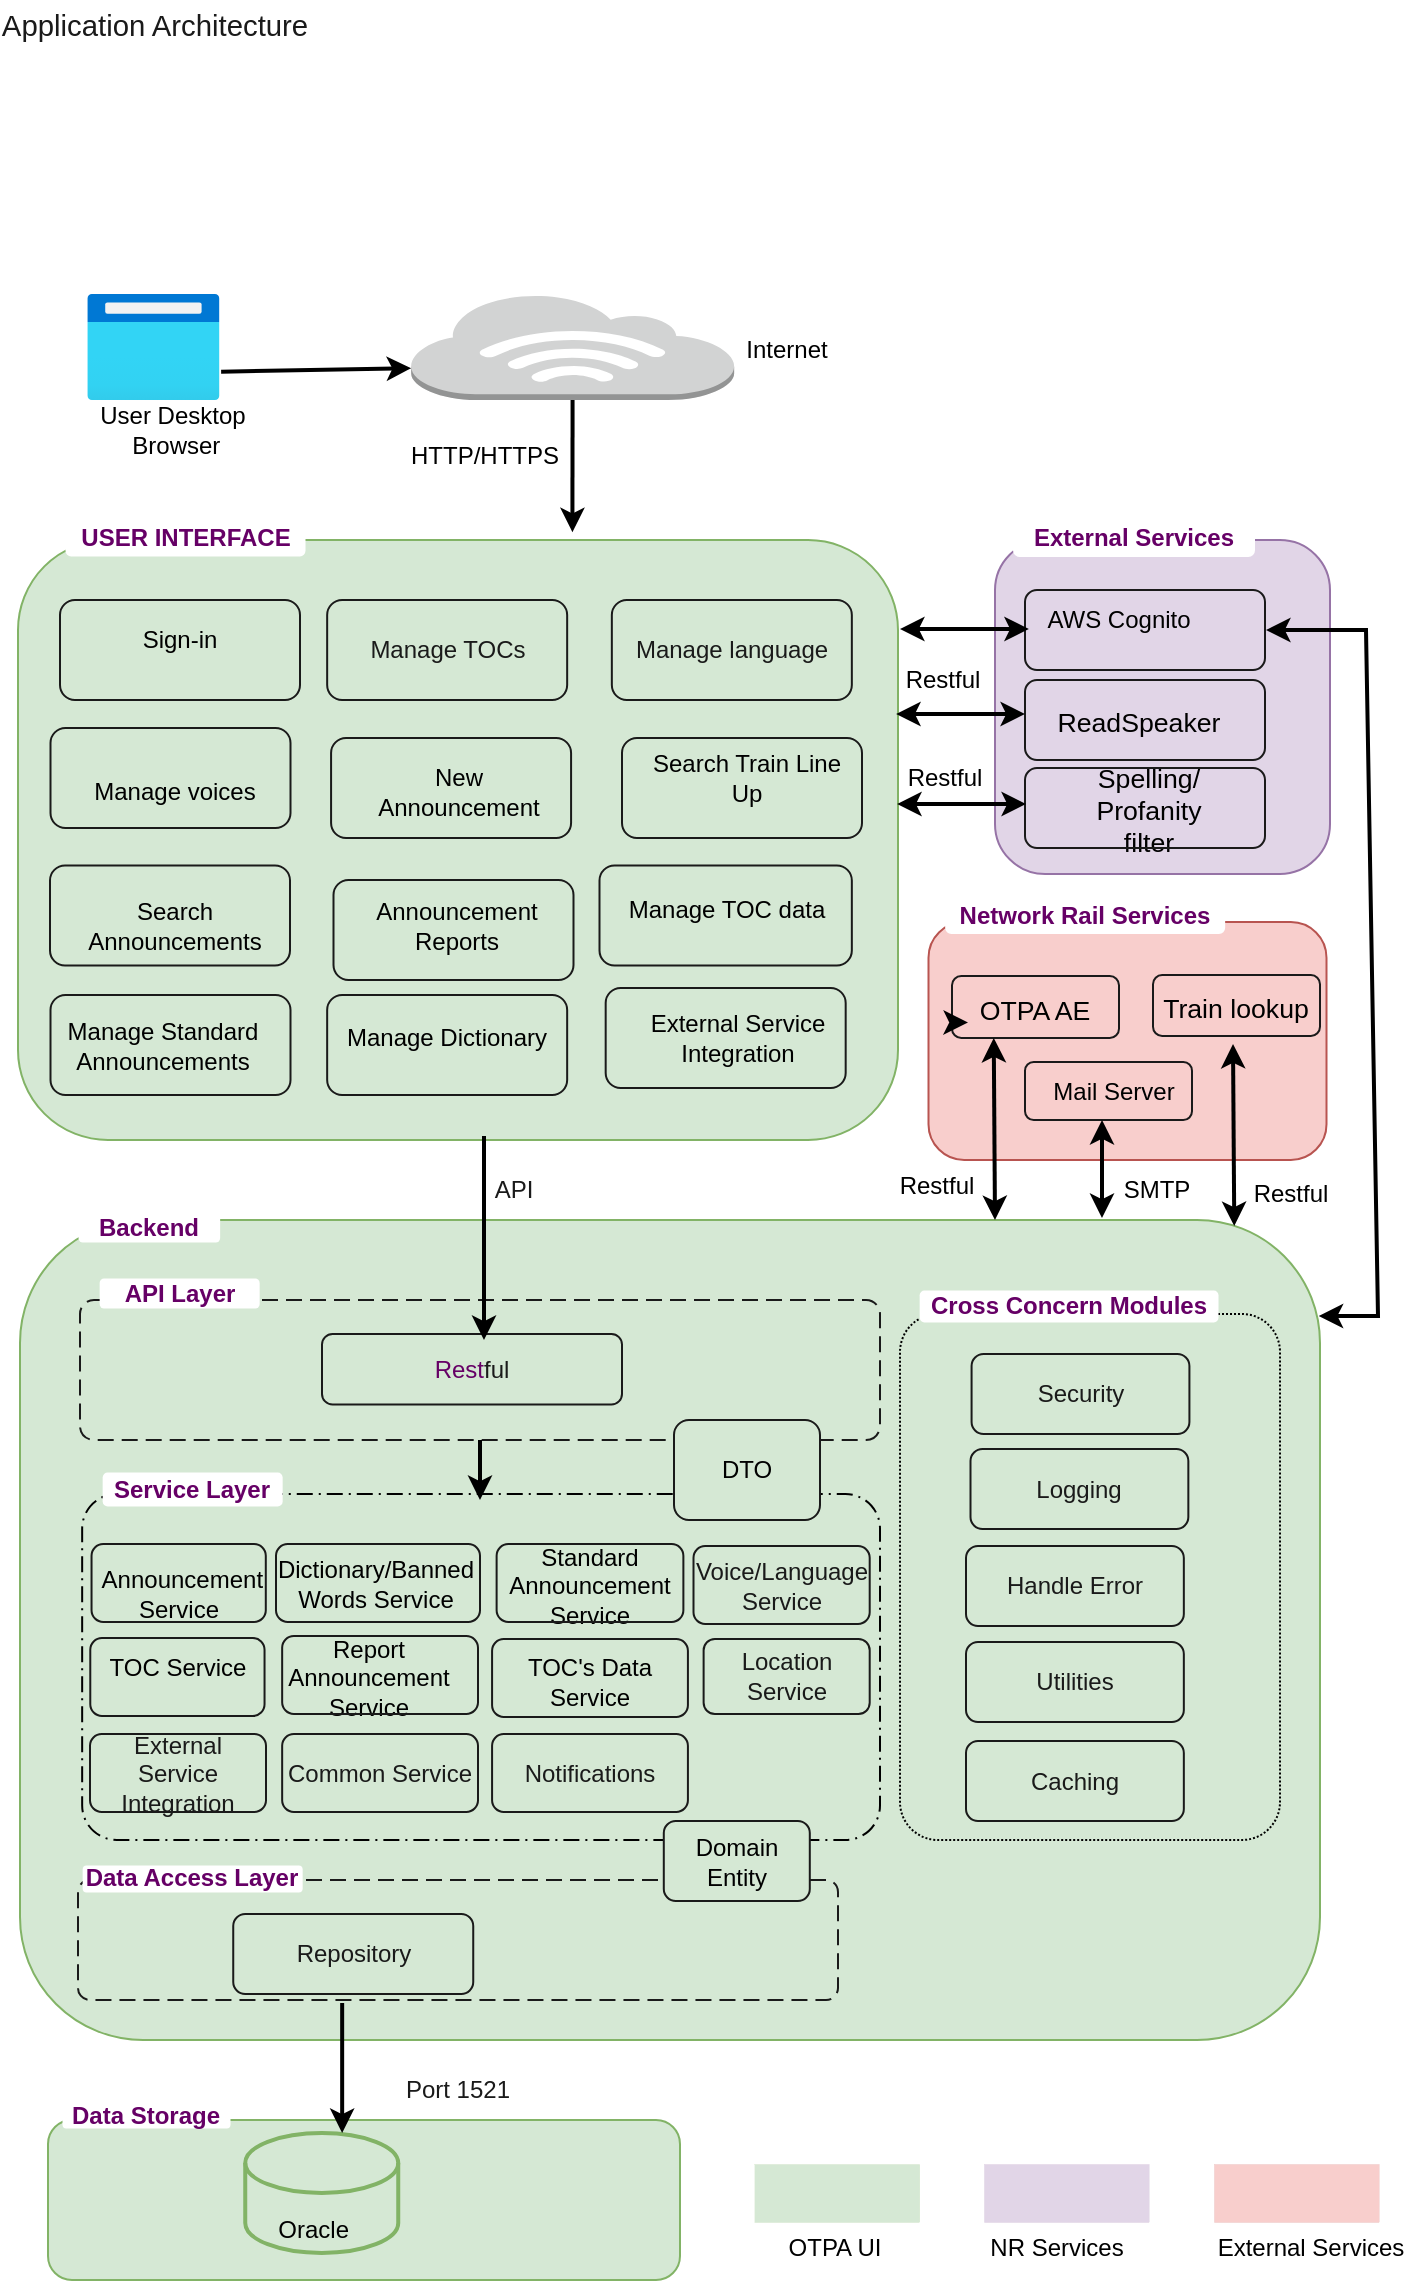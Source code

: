 <mxfile version="20.5.1" type="github">
  <diagram id="R64Xe-4D89ugxDravUpu" name="Page-1">
    <mxGraphModel dx="1564" dy="936" grid="0" gridSize="10" guides="1" tooltips="1" connect="1" arrows="1" fold="1" page="1" pageScale="1" pageWidth="850" pageHeight="1100" math="0" shadow="0">
      <root>
        <mxCell id="0" />
        <mxCell id="1" parent="0" />
        <mxCell id="blcPtwq0HRkPqj8c_XCj-43" value="" style="rounded=1;whiteSpace=wrap;html=1;strokeColor=#9673a6;fillColor=#e1d5e7;" parent="1" vertex="1">
          <mxGeometry x="517.5" y="280" width="167.5" height="167" as="geometry" />
        </mxCell>
        <mxCell id="T0MDe37_gaRGIy5fR7pK-4" value="" style="rounded=1;whiteSpace=wrap;html=1;strokeColor=#b85450;fillColor=#f8cecc;" parent="1" vertex="1">
          <mxGeometry x="484.25" y="471" width="199" height="119" as="geometry" />
        </mxCell>
        <mxCell id="blcPtwq0HRkPqj8c_XCj-63" value="" style="rounded=1;whiteSpace=wrap;html=1;strokeColor=#82b366;strokeWidth=1;fillColor=#d5e8d4;" parent="1" vertex="1">
          <mxGeometry x="44" y="1070" width="316" height="80" as="geometry" />
        </mxCell>
        <mxCell id="blcPtwq0HRkPqj8c_XCj-61" value="" style="rounded=1;whiteSpace=wrap;html=1;strokeColor=#82b366;strokeWidth=1;fillColor=#d5e8d4;" parent="1" vertex="1">
          <mxGeometry x="30" y="620" width="650" height="410" as="geometry" />
        </mxCell>
        <mxCell id="blcPtwq0HRkPqj8c_XCj-36" value="" style="rounded=1;whiteSpace=wrap;html=1;fontColor=#1A1A1A;strokeColor=#1A1A1A;fillColor=none;" parent="1" vertex="1">
          <mxGeometry x="246.75" y="414" width="166.5" height="50" as="geometry" />
        </mxCell>
        <mxCell id="blcPtwq0HRkPqj8c_XCj-17" value="" style="rounded=1;arcSize=10;dashed=1;fillColor=none;gradientColor=none;dashPattern=8 3 1 3;strokeWidth=1;fontColor=#660066;" parent="1" vertex="1">
          <mxGeometry x="61.08" y="757" width="398.92" height="173" as="geometry" />
        </mxCell>
        <mxCell id="blcPtwq0HRkPqj8c_XCj-3" value="" style="rounded=1;whiteSpace=wrap;html=1;fillColor=#d5e8d4;strokeColor=#82b366;" parent="1" vertex="1">
          <mxGeometry x="29" y="280" width="440" height="300" as="geometry" />
        </mxCell>
        <mxCell id="9JFHtYomGAW6HpaSPqKZ-14" value="&lt;span lang=&quot;EN-GB&quot;&gt;TOC&#39;s Data Service&lt;/span&gt;" style="text;html=1;strokeColor=none;fillColor=none;align=center;verticalAlign=middle;whiteSpace=wrap;rounded=0;" parent="1" vertex="1">
          <mxGeometry x="273.79" y="825" width="82.42" height="52" as="geometry" />
        </mxCell>
        <mxCell id="Upe7RPbjq_lGZQcst3nU-63" value="&lt;span style=&quot;font-size:10.0pt;font-family:&lt;br/&gt;&amp;quot;Arial&amp;quot;,sans-serif;mso-fareast-font-family:&amp;quot;Times New Roman&amp;quot;;mso-ansi-language:&lt;br/&gt;EN-GB;mso-fareast-language:EN-US;mso-bidi-language:AR-SA&quot; lang=&quot;EN-GB&quot;&gt;ReadSpeaker&lt;/span&gt;" style="text;html=1;strokeColor=none;fillColor=none;align=center;verticalAlign=middle;whiteSpace=wrap;rounded=0;" parent="1" vertex="1">
          <mxGeometry x="537" y="348" width="105" height="46" as="geometry" />
        </mxCell>
        <mxCell id="9JFHtYomGAW6HpaSPqKZ-19" value="&lt;span lang=&quot;EN-GB&quot;&gt;Standard Announcement Service&lt;/span&gt;" style="text;html=1;strokeColor=none;fillColor=none;align=center;verticalAlign=middle;whiteSpace=wrap;rounded=0;" parent="1" vertex="1">
          <mxGeometry x="270" y="783" width="90" height="40" as="geometry" />
        </mxCell>
        <mxCell id="Upe7RPbjq_lGZQcst3nU-17" value="User Desktop&lt;br&gt;&amp;nbsp;Browser" style="text;html=1;strokeColor=none;fillColor=none;align=center;verticalAlign=middle;whiteSpace=wrap;rounded=0;" parent="1" vertex="1">
          <mxGeometry x="40" y="200" width="132.5" height="50" as="geometry" />
        </mxCell>
        <mxCell id="Upe7RPbjq_lGZQcst3nU-23" value="&lt;span lang=&quot;EN-GB&quot;&gt;Manage voices&lt;/span&gt;" style="text;html=1;strokeColor=none;fillColor=none;align=center;verticalAlign=middle;whiteSpace=wrap;rounded=0;" parent="1" vertex="1">
          <mxGeometry x="45.25" y="381" width="124.5" height="50" as="geometry" />
        </mxCell>
        <mxCell id="Upe7RPbjq_lGZQcst3nU-29" value="&lt;span lang=&quot;EN-GB&quot;&gt;Search Train Line Up&lt;/span&gt;" style="text;html=1;strokeColor=none;fillColor=none;align=center;verticalAlign=middle;whiteSpace=wrap;rounded=0;" parent="1" vertex="1">
          <mxGeometry x="340.92" y="374" width="105" height="50" as="geometry" />
        </mxCell>
        <mxCell id="Upe7RPbjq_lGZQcst3nU-31" value="&lt;span lang=&quot;EN-GB&quot;&gt;Search Announcements&lt;/span&gt;" style="text;html=1;strokeColor=none;fillColor=none;align=center;verticalAlign=middle;whiteSpace=wrap;rounded=0;" parent="1" vertex="1">
          <mxGeometry x="55.0" y="448" width="105" height="50" as="geometry" />
        </mxCell>
        <mxCell id="Upe7RPbjq_lGZQcst3nU-33" value="&lt;span lang=&quot;EN-GB&quot;&gt;Announcement Reports&lt;/span&gt;" style="text;html=1;strokeColor=none;fillColor=none;align=center;verticalAlign=middle;whiteSpace=wrap;rounded=0;" parent="1" vertex="1">
          <mxGeometry x="196.0" y="448" width="105" height="50" as="geometry" />
        </mxCell>
        <mxCell id="Upe7RPbjq_lGZQcst3nU-42" value="&lt;span lang=&quot;EN-GB&quot;&gt;Manage TOC data&lt;/span&gt;" style="text;html=1;strokeColor=none;fillColor=none;align=center;verticalAlign=middle;whiteSpace=wrap;rounded=0;" parent="1" vertex="1">
          <mxGeometry x="331.0" y="439.5" width="105" height="50" as="geometry" />
        </mxCell>
        <mxCell id="Upe7RPbjq_lGZQcst3nU-44" value="Manage Standard Announcements" style="text;html=1;strokeColor=none;fillColor=none;align=center;verticalAlign=middle;whiteSpace=wrap;rounded=0;" parent="1" vertex="1">
          <mxGeometry x="48.5" y="504" width="105" height="57" as="geometry" />
        </mxCell>
        <mxCell id="Upe7RPbjq_lGZQcst3nU-46" value="&lt;span lang=&quot;EN-GB&quot;&gt;Manage Dictionary&lt;/span&gt;" style="text;html=1;strokeColor=none;fillColor=none;align=center;verticalAlign=middle;whiteSpace=wrap;rounded=0;" parent="1" vertex="1">
          <mxGeometry x="191.08" y="504" width="105" height="50" as="geometry" />
        </mxCell>
        <mxCell id="Upe7RPbjq_lGZQcst3nU-65" value="&lt;span style=&quot;font-size:10.0pt;font-family:&lt;br/&gt;&amp;quot;Arial&amp;quot;,sans-serif;mso-fareast-font-family:&amp;quot;Times New Roman&amp;quot;;mso-ansi-language:&lt;br/&gt;EN-GB;mso-fareast-language:EN-US;mso-bidi-language:AR-SA&quot; lang=&quot;EN-GB&quot;&gt;Spelling/ Profanity&lt;br/&gt;filter&lt;/span&gt;" style="text;html=1;strokeColor=none;fillColor=none;align=center;verticalAlign=middle;whiteSpace=wrap;rounded=0;" parent="1" vertex="1">
          <mxGeometry x="542" y="390" width="105" height="50" as="geometry" />
        </mxCell>
        <mxCell id="Upe7RPbjq_lGZQcst3nU-72" value="&lt;span style=&quot;font-size:10.0pt;font-family:&lt;br/&gt;&amp;quot;Arial&amp;quot;,sans-serif;mso-fareast-font-family:&amp;quot;Times New Roman&amp;quot;;mso-ansi-language:&lt;br/&gt;EN-GB;mso-fareast-language:EN-US;mso-bidi-language:AR-SA&quot; lang=&quot;EN-GB&quot;&gt;OTPA AE&lt;/span&gt;" style="text;html=1;strokeColor=none;fillColor=none;align=center;verticalAlign=middle;whiteSpace=wrap;rounded=0;" parent="1" vertex="1">
          <mxGeometry x="485.25" y="500" width="105" height="29" as="geometry" />
        </mxCell>
        <mxCell id="Upe7RPbjq_lGZQcst3nU-74" value="&lt;span style=&quot;font-size:10.0pt;font-family:&lt;br/&gt;&amp;quot;Arial&amp;quot;,sans-serif;mso-fareast-font-family:&amp;quot;Times New Roman&amp;quot;;mso-ansi-language:&lt;br/&gt;EN-GB;mso-fareast-language:EN-US;mso-bidi-language:AR-SA&quot; lang=&quot;EN-GB&quot;&gt;Train lookup&lt;/span&gt;" style="text;html=1;strokeColor=none;fillColor=none;align=center;verticalAlign=middle;whiteSpace=wrap;rounded=0;" parent="1" vertex="1">
          <mxGeometry x="583" y="489.25" width="110" height="48.5" as="geometry" />
        </mxCell>
        <mxCell id="Upe7RPbjq_lGZQcst3nU-77" value="AWS Cognito" style="text;html=1;strokeColor=none;fillColor=none;align=center;verticalAlign=middle;whiteSpace=wrap;rounded=0;" parent="1" vertex="1">
          <mxGeometry x="527.08" y="295" width="105" height="50" as="geometry" />
        </mxCell>
        <mxCell id="Upe7RPbjq_lGZQcst3nU-79" value="" style="shape=cylinder3;whiteSpace=wrap;html=1;boundedLbl=1;backgroundOutline=1;size=15;strokeWidth=2;fillColor=#d5e8d4;strokeColor=#82b366;" parent="1" vertex="1">
          <mxGeometry x="142.62" y="1076.5" width="76.5" height="60" as="geometry" />
        </mxCell>
        <mxCell id="Upe7RPbjq_lGZQcst3nU-80" value="&lt;br&gt;Oracle&amp;nbsp;" style="text;html=1;strokeColor=none;fillColor=none;align=center;verticalAlign=middle;whiteSpace=wrap;rounded=0;" parent="1" vertex="1">
          <mxGeometry x="126.0" y="1102" width="105" height="30" as="geometry" />
        </mxCell>
        <mxCell id="Upe7RPbjq_lGZQcst3nU-88" value="&lt;span lang=&quot;EN-GB&quot;&gt;New Announcement&lt;/span&gt;" style="text;html=1;strokeColor=none;fillColor=none;align=center;verticalAlign=middle;whiteSpace=wrap;rounded=0;" parent="1" vertex="1">
          <mxGeometry x="196.62" y="381" width="105" height="50" as="geometry" />
        </mxCell>
        <mxCell id="Upe7RPbjq_lGZQcst3nU-91" style="edgeStyle=orthogonalEdgeStyle;rounded=0;orthogonalLoop=1;jettySize=auto;html=1;exitX=0.5;exitY=1;exitDx=0;exitDy=0;fontSize=13;" parent="1" source="Upe7RPbjq_lGZQcst3nU-74" target="Upe7RPbjq_lGZQcst3nU-74" edge="1">
          <mxGeometry relative="1" as="geometry" />
        </mxCell>
        <mxCell id="9JFHtYomGAW6HpaSPqKZ-11" value="&lt;span lang=&quot;EN-GB&quot;&gt;External Service Integration&lt;br&gt;&lt;/span&gt;" style="text;html=1;strokeColor=none;fillColor=none;align=center;verticalAlign=middle;whiteSpace=wrap;rounded=0;" parent="1" vertex="1">
          <mxGeometry x="329" y="504" width="120" height="50" as="geometry" />
        </mxCell>
        <mxCell id="9JFHtYomGAW6HpaSPqKZ-15" value="&lt;span lang=&quot;EN-GB&quot;&gt;Dictionary/Banned Words Service&lt;/span&gt;" style="text;html=1;strokeColor=none;fillColor=none;align=center;verticalAlign=middle;whiteSpace=wrap;rounded=0;" parent="1" vertex="1">
          <mxGeometry x="161.08" y="777" width="93.5" height="50" as="geometry" />
        </mxCell>
        <mxCell id="9JFHtYomGAW6HpaSPqKZ-16" value="TOC Service" style="text;html=1;strokeColor=none;fillColor=none;align=center;verticalAlign=middle;whiteSpace=wrap;rounded=0;" parent="1" vertex="1">
          <mxGeometry x="67.7" y="829" width="82" height="29" as="geometry" />
        </mxCell>
        <mxCell id="9JFHtYomGAW6HpaSPqKZ-126" value="" style="aspect=fixed;html=1;points=[];align=center;image;fontSize=12;image=img/lib/azure2/general/Browser.svg;fillColor=none;" parent="1" vertex="1">
          <mxGeometry x="63.58" y="157" width="66.25" height="53" as="geometry" />
        </mxCell>
        <mxCell id="9JFHtYomGAW6HpaSPqKZ-128" value="" style="outlineConnect=0;dashed=0;verticalLabelPosition=bottom;verticalAlign=top;align=center;html=1;shape=mxgraph.aws3.internet_3;fillColor=#D2D3D3;gradientColor=none;fontSize=13;" parent="1" vertex="1">
          <mxGeometry x="225.58" y="157" width="161.5" height="53" as="geometry" />
        </mxCell>
        <mxCell id="9JFHtYomGAW6HpaSPqKZ-129" value="Internet" style="text;html=1;strokeColor=none;fillColor=none;align=center;verticalAlign=middle;whiteSpace=wrap;rounded=0;" parent="1" vertex="1">
          <mxGeometry x="347.08" y="160" width="132.5" height="50" as="geometry" />
        </mxCell>
        <mxCell id="9JFHtYomGAW6HpaSPqKZ-131" value="&lt;span lang=&quot;EN-GB&quot;&gt;&amp;nbsp;Announcement Service&lt;/span&gt;" style="text;html=1;strokeColor=none;fillColor=none;align=center;verticalAlign=middle;whiteSpace=wrap;rounded=0;" parent="1" vertex="1">
          <mxGeometry x="62.83" y="786" width="93" height="42" as="geometry" />
        </mxCell>
        <mxCell id="9JFHtYomGAW6HpaSPqKZ-134" value="HTTP/HTTPS" style="text;html=1;strokeColor=none;fillColor=none;align=center;verticalAlign=middle;whiteSpace=wrap;rounded=0;" parent="1" vertex="1">
          <mxGeometry x="196.0" y="213" width="132.5" height="50" as="geometry" />
        </mxCell>
        <mxCell id="9JFHtYomGAW6HpaSPqKZ-140" value="&lt;span lang=&quot;EN-GB&quot;&gt;Report Announcement Service&lt;/span&gt;" style="text;html=1;strokeColor=none;fillColor=none;align=center;verticalAlign=middle;whiteSpace=wrap;rounded=0;" parent="1" vertex="1">
          <mxGeometry x="153.73" y="828.5" width="100.85" height="40" as="geometry" />
        </mxCell>
        <mxCell id="9JFHtYomGAW6HpaSPqKZ-147" value="Sign-in" style="text;html=1;strokeColor=none;fillColor=none;align=center;verticalAlign=middle;whiteSpace=wrap;rounded=0;" parent="1" vertex="1">
          <mxGeometry x="44.58" y="310" width="130" height="40" as="geometry" />
        </mxCell>
        <mxCell id="blcPtwq0HRkPqj8c_XCj-7" value="" style="rounded=1;arcSize=10;dashed=1;strokeColor=#1A1A1A;fillColor=none;gradientColor=none;dashPattern=8 4;strokeWidth=1;fontColor=#660066;" parent="1" vertex="1">
          <mxGeometry x="60" y="660" width="400" height="70" as="geometry" />
        </mxCell>
        <mxCell id="blcPtwq0HRkPqj8c_XCj-9" value="Rest&lt;font color=&quot;#1a1a1a&quot;&gt;ful&lt;br&gt;&lt;/font&gt;" style="rounded=1;whiteSpace=wrap;html=1;fontColor=#660066;strokeColor=#1A1A1A;fillColor=none;" parent="1" vertex="1">
          <mxGeometry x="181" y="677" width="150" height="35.25" as="geometry" />
        </mxCell>
        <mxCell id="blcPtwq0HRkPqj8c_XCj-14" value="&lt;font color=&quot;#660066&quot;&gt;&lt;b&gt;USER INTERFACE&lt;/b&gt;&lt;/font&gt;" style="rounded=1;whiteSpace=wrap;html=1;strokeWidth=0;strokeColor=none;" parent="1" vertex="1">
          <mxGeometry x="52.5" y="269" width="120" height="19" as="geometry" />
        </mxCell>
        <mxCell id="blcPtwq0HRkPqj8c_XCj-16" value="&lt;font color=&quot;#660066&quot;&gt;&lt;b&gt;API Layer&lt;/b&gt;&lt;/font&gt;" style="rounded=1;whiteSpace=wrap;html=1;strokeWidth=0;strokeColor=none;" parent="1" vertex="1">
          <mxGeometry x="69.58" y="649" width="80" height="15" as="geometry" />
        </mxCell>
        <mxCell id="blcPtwq0HRkPqj8c_XCj-18" value="&lt;font color=&quot;#660066&quot;&gt;&lt;b&gt;Service Layer&lt;/b&gt;&lt;/font&gt;" style="rounded=1;whiteSpace=wrap;html=1;strokeWidth=0;strokeColor=none;" parent="1" vertex="1">
          <mxGeometry x="71.08" y="746" width="90" height="17" as="geometry" />
        </mxCell>
        <mxCell id="blcPtwq0HRkPqj8c_XCj-19" value="DTO" style="rounded=1;whiteSpace=wrap;html=1;strokeColor=#1A1A1A;fillColor=#d5e8d4;strokeWidth=1;" parent="1" vertex="1">
          <mxGeometry x="357" y="720" width="73" height="50" as="geometry" />
        </mxCell>
        <mxCell id="blcPtwq0HRkPqj8c_XCj-20" value="" style="rounded=1;arcSize=10;dashed=1;strokeColor=#1A1A1A;fillColor=none;gradientColor=none;dashPattern=8 4;strokeWidth=1;fontColor=#660066;" parent="1" vertex="1">
          <mxGeometry x="59" y="950" width="380" height="60" as="geometry" />
        </mxCell>
        <mxCell id="blcPtwq0HRkPqj8c_XCj-21" value="&lt;font color=&quot;#660066&quot;&gt;&lt;b&gt;Data Access Layer&lt;/b&gt;&lt;/font&gt;" style="rounded=1;whiteSpace=wrap;html=1;strokeWidth=0;strokeColor=none;" parent="1" vertex="1">
          <mxGeometry x="61.08" y="942.5" width="110" height="13.5" as="geometry" />
        </mxCell>
        <mxCell id="blcPtwq0HRkPqj8c_XCj-22" value="Domain Entity" style="rounded=1;whiteSpace=wrap;html=1;strokeColor=#1A1A1A;fillColor=#d5e8d4;strokeWidth=1;" parent="1" vertex="1">
          <mxGeometry x="351.9" y="920.5" width="73" height="40" as="geometry" />
        </mxCell>
        <mxCell id="blcPtwq0HRkPqj8c_XCj-23" value="&lt;font color=&quot;#1a1a1a&quot;&gt;Repository&lt;/font&gt;" style="rounded=1;whiteSpace=wrap;html=1;strokeColor=#1A1A1A;fillColor=#d5e8d4;" parent="1" vertex="1">
          <mxGeometry x="136.62" y="967.0" width="120" height="40" as="geometry" />
        </mxCell>
        <mxCell id="blcPtwq0HRkPqj8c_XCj-24" value="" style="rounded=1;arcSize=10;dashed=1;fillColor=none;gradientColor=none;dashPattern=1 1;strokeWidth=1;fontColor=#1A1A1A;" parent="1" vertex="1">
          <mxGeometry x="470" y="667" width="190" height="263" as="geometry" />
        </mxCell>
        <mxCell id="blcPtwq0HRkPqj8c_XCj-25" value="" style="rounded=1;whiteSpace=wrap;html=1;fontColor=#1A1A1A;strokeColor=#1A1A1A;fillColor=none;" parent="1" vertex="1">
          <mxGeometry x="50" y="310" width="120" height="50" as="geometry" />
        </mxCell>
        <mxCell id="blcPtwq0HRkPqj8c_XCj-26" value="Manage TOCs" style="rounded=1;whiteSpace=wrap;html=1;fontColor=#1A1A1A;strokeColor=#1A1A1A;fillColor=none;" parent="1" vertex="1">
          <mxGeometry x="183.58" y="310" width="120" height="50" as="geometry" />
        </mxCell>
        <mxCell id="blcPtwq0HRkPqj8c_XCj-27" value="" style="rounded=1;whiteSpace=wrap;html=1;fontColor=#1A1A1A;strokeColor=#1A1A1A;fillColor=none;" parent="1" vertex="1">
          <mxGeometry x="331" y="379" width="120" height="50" as="geometry" />
        </mxCell>
        <mxCell id="blcPtwq0HRkPqj8c_XCj-28" value="" style="rounded=1;whiteSpace=wrap;html=1;fontColor=#1A1A1A;strokeColor=#1A1A1A;fillColor=none;" parent="1" vertex="1">
          <mxGeometry x="45.25" y="507.5" width="120" height="50" as="geometry" />
        </mxCell>
        <mxCell id="blcPtwq0HRkPqj8c_XCj-29" value="" style="rounded=1;whiteSpace=wrap;html=1;fontColor=#1A1A1A;strokeColor=#1A1A1A;fillColor=none;" parent="1" vertex="1">
          <mxGeometry x="322.84" y="504" width="120" height="50" as="geometry" />
        </mxCell>
        <mxCell id="blcPtwq0HRkPqj8c_XCj-30" value="" style="rounded=1;whiteSpace=wrap;html=1;fontColor=#1A1A1A;strokeColor=#1A1A1A;fillColor=none;" parent="1" vertex="1">
          <mxGeometry x="183.58" y="507.5" width="120" height="50" as="geometry" />
        </mxCell>
        <mxCell id="blcPtwq0HRkPqj8c_XCj-31" value="" style="rounded=1;whiteSpace=wrap;html=1;fontColor=#1A1A1A;strokeColor=#1A1A1A;fillColor=none;" parent="1" vertex="1">
          <mxGeometry x="45.25" y="374" width="120" height="50" as="geometry" />
        </mxCell>
        <mxCell id="blcPtwq0HRkPqj8c_XCj-32" value="" style="rounded=1;whiteSpace=wrap;html=1;fontColor=#1A1A1A;strokeColor=#1A1A1A;fillColor=none;" parent="1" vertex="1">
          <mxGeometry x="186.75" y="450" width="120" height="50" as="geometry" />
        </mxCell>
        <mxCell id="blcPtwq0HRkPqj8c_XCj-33" value="" style="rounded=1;whiteSpace=wrap;html=1;fontColor=#1A1A1A;strokeColor=#1A1A1A;fillColor=none;" parent="1" vertex="1">
          <mxGeometry x="185.54" y="379" width="120" height="50" as="geometry" />
        </mxCell>
        <mxCell id="blcPtwq0HRkPqj8c_XCj-34" value="" style="rounded=1;whiteSpace=wrap;html=1;fontColor=#1A1A1A;strokeColor=#1A1A1A;fillColor=none;" parent="1" vertex="1">
          <mxGeometry x="45" y="442.75" width="120" height="50" as="geometry" />
        </mxCell>
        <mxCell id="blcPtwq0HRkPqj8c_XCj-37" value="" style="rounded=1;whiteSpace=wrap;html=1;fontColor=#1A1A1A;strokeColor=#1A1A1A;fillColor=none;" parent="1" vertex="1">
          <mxGeometry x="319.75" y="442.75" width="126.17" height="50" as="geometry" />
        </mxCell>
        <mxCell id="blcPtwq0HRkPqj8c_XCj-38" value="" style="rounded=1;whiteSpace=wrap;html=1;fontColor=#1A1A1A;strokeColor=#1A1A1A;fillColor=none;" parent="1" vertex="1">
          <mxGeometry x="532.5" y="305" width="120" height="40" as="geometry" />
        </mxCell>
        <mxCell id="blcPtwq0HRkPqj8c_XCj-39" value="" style="rounded=1;whiteSpace=wrap;html=1;fontColor=#1A1A1A;strokeColor=#1A1A1A;fillColor=none;" parent="1" vertex="1">
          <mxGeometry x="532.5" y="350" width="120" height="40" as="geometry" />
        </mxCell>
        <mxCell id="blcPtwq0HRkPqj8c_XCj-40" value="" style="rounded=1;whiteSpace=wrap;html=1;fontColor=#1A1A1A;strokeColor=#1A1A1A;fillColor=none;" parent="1" vertex="1">
          <mxGeometry x="532.5" y="394" width="120" height="40" as="geometry" />
        </mxCell>
        <mxCell id="blcPtwq0HRkPqj8c_XCj-41" value="" style="rounded=1;whiteSpace=wrap;html=1;fontColor=#1A1A1A;strokeColor=#1A1A1A;fillColor=none;" parent="1" vertex="1">
          <mxGeometry x="496" y="498" width="83.5" height="31" as="geometry" />
        </mxCell>
        <mxCell id="blcPtwq0HRkPqj8c_XCj-44" value="&lt;font color=&quot;#660066&quot;&gt;&lt;b&gt;External Services&lt;/b&gt;&lt;/font&gt;" style="rounded=1;whiteSpace=wrap;html=1;fontColor=#1A1A1A;strokeColor=#FFFFFF;fillColor=default;" parent="1" vertex="1">
          <mxGeometry x="527" y="269" width="120" height="19" as="geometry" />
        </mxCell>
        <mxCell id="blcPtwq0HRkPqj8c_XCj-50" value="" style="rounded=1;whiteSpace=wrap;html=1;fontColor=#1A1A1A;strokeColor=#1A1A1A;fillColor=none;" parent="1" vertex="1">
          <mxGeometry x="65.77" y="782" width="87.13" height="39" as="geometry" />
        </mxCell>
        <mxCell id="blcPtwq0HRkPqj8c_XCj-56" value="Security" style="rounded=1;whiteSpace=wrap;html=1;fontColor=#1A1A1A;strokeColor=#1A1A1A;fillColor=none;" parent="1" vertex="1">
          <mxGeometry x="505.79" y="687" width="108.92" height="40" as="geometry" />
        </mxCell>
        <mxCell id="blcPtwq0HRkPqj8c_XCj-57" value="Logging" style="rounded=1;whiteSpace=wrap;html=1;fontColor=#1A1A1A;strokeColor=#1A1A1A;fillColor=none;" parent="1" vertex="1">
          <mxGeometry x="505.25" y="734.5" width="108.92" height="40" as="geometry" />
        </mxCell>
        <mxCell id="blcPtwq0HRkPqj8c_XCj-58" value="Handle Error" style="rounded=1;whiteSpace=wrap;html=1;fontColor=#1A1A1A;strokeColor=#1A1A1A;fillColor=none;" parent="1" vertex="1">
          <mxGeometry x="503.0" y="783" width="108.92" height="40" as="geometry" />
        </mxCell>
        <mxCell id="blcPtwq0HRkPqj8c_XCj-59" value="Utilities" style="rounded=1;whiteSpace=wrap;html=1;fontColor=#1A1A1A;strokeColor=#1A1A1A;fillColor=none;" parent="1" vertex="1">
          <mxGeometry x="503.0" y="831" width="108.92" height="40" as="geometry" />
        </mxCell>
        <mxCell id="blcPtwq0HRkPqj8c_XCj-60" value="&lt;font color=&quot;#660066&quot;&gt;&lt;b&gt;Cross Concern Modules&lt;/b&gt;&lt;/font&gt;" style="rounded=1;whiteSpace=wrap;html=1;strokeWidth=0;strokeColor=none;" parent="1" vertex="1">
          <mxGeometry x="479.58" y="655" width="149.42" height="16" as="geometry" />
        </mxCell>
        <mxCell id="blcPtwq0HRkPqj8c_XCj-62" value="&lt;font color=&quot;#660066&quot;&gt;&lt;b&gt;Backend&lt;/b&gt;&lt;/font&gt;" style="rounded=1;whiteSpace=wrap;html=1;strokeWidth=0;strokeColor=none;" parent="1" vertex="1">
          <mxGeometry x="59" y="616" width="70.83" height="15" as="geometry" />
        </mxCell>
        <mxCell id="blcPtwq0HRkPqj8c_XCj-64" value="&lt;font color=&quot;#660066&quot;&gt;&lt;b&gt;Data Storage&lt;/b&gt;&lt;/font&gt;" style="rounded=1;whiteSpace=wrap;html=1;strokeWidth=0;strokeColor=none;" parent="1" vertex="1">
          <mxGeometry x="51" y="1061" width="84" height="13" as="geometry" />
        </mxCell>
        <mxCell id="blcPtwq0HRkPqj8c_XCj-72" value="Manage language" style="rounded=1;whiteSpace=wrap;html=1;fontColor=#1A1A1A;strokeColor=#1A1A1A;fillColor=none;" parent="1" vertex="1">
          <mxGeometry x="325.92" y="310" width="120" height="50" as="geometry" />
        </mxCell>
        <mxCell id="blcPtwq0HRkPqj8c_XCj-75" value="" style="endArrow=classic;html=1;rounded=0;fontColor=#1A1A1A;entryX=0;entryY=0.7;entryDx=0;entryDy=0;entryPerimeter=0;exitX=1.011;exitY=0.733;exitDx=0;exitDy=0;exitPerimeter=0;strokeWidth=2;" parent="1" source="9JFHtYomGAW6HpaSPqKZ-126" target="9JFHtYomGAW6HpaSPqKZ-128" edge="1">
          <mxGeometry width="50" height="50" relative="1" as="geometry">
            <mxPoint x="170" y="189" as="sourcePoint" />
            <mxPoint x="220" y="170" as="targetPoint" />
          </mxGeometry>
        </mxCell>
        <mxCell id="blcPtwq0HRkPqj8c_XCj-76" value="" style="endArrow=classic;html=1;rounded=0;fontColor=#1A1A1A;entryX=0.63;entryY=-0.013;entryDx=0;entryDy=0;entryPerimeter=0;strokeWidth=2;" parent="1" source="9JFHtYomGAW6HpaSPqKZ-128" target="blcPtwq0HRkPqj8c_XCj-3" edge="1">
          <mxGeometry width="50" height="50" relative="1" as="geometry">
            <mxPoint x="290" y="220" as="sourcePoint" />
            <mxPoint x="352.5" y="250.36" as="targetPoint" />
            <Array as="points" />
          </mxGeometry>
        </mxCell>
        <mxCell id="blcPtwq0HRkPqj8c_XCj-79" value="" style="endArrow=classic;html=1;rounded=0;fontColor=#1A1A1A;strokeWidth=2;" parent="1" edge="1">
          <mxGeometry width="50" height="50" relative="1" as="geometry">
            <mxPoint x="262" y="578" as="sourcePoint" />
            <mxPoint x="262" y="680" as="targetPoint" />
            <Array as="points" />
          </mxGeometry>
        </mxCell>
        <mxCell id="blcPtwq0HRkPqj8c_XCj-80" value="" style="endArrow=classic;html=1;rounded=0;fontColor=#1A1A1A;strokeWidth=2;" parent="1" edge="1">
          <mxGeometry width="50" height="50" relative="1" as="geometry">
            <mxPoint x="191.08" y="1011.5" as="sourcePoint" />
            <mxPoint x="191.08" y="1076.5" as="targetPoint" />
            <Array as="points" />
          </mxGeometry>
        </mxCell>
        <mxCell id="blcPtwq0HRkPqj8c_XCj-81" value="Port 1521" style="text;html=1;strokeColor=none;fillColor=none;align=center;verticalAlign=middle;whiteSpace=wrap;rounded=0;fontColor=#1A1A1A;" parent="1" vertex="1">
          <mxGeometry x="219.12" y="1040" width="60" height="30" as="geometry" />
        </mxCell>
        <mxCell id="blcPtwq0HRkPqj8c_XCj-82" value="API" style="text;html=1;strokeColor=none;fillColor=none;align=center;verticalAlign=middle;whiteSpace=wrap;rounded=0;fontColor=#1A1A1A;" parent="1" vertex="1">
          <mxGeometry x="246.75" y="590" width="60" height="30" as="geometry" />
        </mxCell>
        <mxCell id="blcPtwq0HRkPqj8c_XCj-83" value="" style="endArrow=classic;html=1;rounded=0;fontColor=#1A1A1A;strokeWidth=2;" parent="1" edge="1">
          <mxGeometry width="50" height="50" relative="1" as="geometry">
            <mxPoint x="260" y="730" as="sourcePoint" />
            <mxPoint x="260" y="760" as="targetPoint" />
            <Array as="points" />
          </mxGeometry>
        </mxCell>
        <mxCell id="SI5CeVH-I_0jClqeCx39-2" value="Voice/Language Service" style="rounded=1;whiteSpace=wrap;html=1;fontColor=#1A1A1A;strokeColor=#1A1A1A;fillColor=none;" parent="1" vertex="1">
          <mxGeometry x="366.75" y="783" width="88.1" height="39" as="geometry" />
        </mxCell>
        <mxCell id="SI5CeVH-I_0jClqeCx39-4" value="Location Service" style="rounded=1;whiteSpace=wrap;html=1;fontColor=#1A1A1A;strokeColor=#1A1A1A;fillColor=none;" parent="1" vertex="1">
          <mxGeometry x="371.81" y="829.5" width="83.04" height="37.5" as="geometry" />
        </mxCell>
        <mxCell id="SI5CeVH-I_0jClqeCx39-5" value="&lt;span style=&quot;font-size:11.0pt;line-height:&lt;br/&gt;120%;font-family:&amp;quot;Arial&amp;quot;,sans-serif;mso-fareast-font-family:Calibri;mso-fareast-theme-font:&lt;br/&gt;minor-latin;mso-ansi-language:EN-GB;mso-fareast-language:EN-US;mso-bidi-language:&lt;br/&gt;AR-SA&quot; lang=&quot;EN-GB&quot;&gt;Application Architecture&lt;/span&gt;" style="text;html=1;align=center;verticalAlign=middle;resizable=0;points=[];autosize=1;strokeColor=none;fillColor=none;fontColor=#1A1A1A;" parent="1" vertex="1">
          <mxGeometry x="25.5" y="10" width="143" height="26" as="geometry" />
        </mxCell>
        <mxCell id="T0MDe37_gaRGIy5fR7pK-3" value="Mail Server" style="text;html=1;strokeColor=none;fillColor=none;align=center;verticalAlign=middle;whiteSpace=wrap;rounded=0;" parent="1" vertex="1">
          <mxGeometry x="540.35" y="541" width="74.29" height="30" as="geometry" />
        </mxCell>
        <mxCell id="T0MDe37_gaRGIy5fR7pK-5" value="" style="rounded=1;whiteSpace=wrap;html=1;fontColor=#1A1A1A;strokeColor=#1A1A1A;fillColor=none;" parent="1" vertex="1">
          <mxGeometry x="596.5" y="497.5" width="83.5" height="30.5" as="geometry" />
        </mxCell>
        <mxCell id="T0MDe37_gaRGIy5fR7pK-6" value="" style="rounded=1;whiteSpace=wrap;html=1;fontColor=#1A1A1A;strokeColor=#1A1A1A;fillColor=none;" parent="1" vertex="1">
          <mxGeometry x="532.5" y="541" width="83.5" height="29" as="geometry" />
        </mxCell>
        <mxCell id="T0MDe37_gaRGIy5fR7pK-7" value="&lt;font color=&quot;#660066&quot;&gt;&lt;b&gt;Network Rail Services&lt;/b&gt;&lt;/font&gt;" style="rounded=1;whiteSpace=wrap;html=1;fontColor=#1A1A1A;strokeColor=#FFFFFF;fillColor=default;" parent="1" vertex="1">
          <mxGeometry x="493.08" y="459" width="139" height="17.5" as="geometry" />
        </mxCell>
        <mxCell id="T0MDe37_gaRGIy5fR7pK-9" value="" style="endArrow=classic;startArrow=classic;html=1;rounded=0;exitX=0.75;exitY=0;exitDx=0;exitDy=0;entryX=0.25;entryY=1;entryDx=0;entryDy=0;strokeWidth=2;" parent="1" source="blcPtwq0HRkPqj8c_XCj-61" target="blcPtwq0HRkPqj8c_XCj-41" edge="1">
          <mxGeometry width="50" height="50" relative="1" as="geometry">
            <mxPoint x="377" y="548" as="sourcePoint" />
            <mxPoint x="427" y="498" as="targetPoint" />
          </mxGeometry>
        </mxCell>
        <mxCell id="T0MDe37_gaRGIy5fR7pK-10" value="" style="endArrow=classic;startArrow=classic;html=1;rounded=0;exitX=0.75;exitY=0;exitDx=0;exitDy=0;entryX=0.25;entryY=1;entryDx=0;entryDy=0;strokeWidth=2;" parent="1" edge="1">
          <mxGeometry width="50" height="50" relative="1" as="geometry">
            <mxPoint x="637.13" y="623" as="sourcePoint" />
            <mxPoint x="636.505" y="532" as="targetPoint" />
          </mxGeometry>
        </mxCell>
        <mxCell id="T0MDe37_gaRGIy5fR7pK-11" value="" style="endArrow=classic;startArrow=classic;html=1;rounded=0;entryX=0.25;entryY=1;entryDx=0;entryDy=0;strokeWidth=2;" parent="1" edge="1">
          <mxGeometry width="50" height="50" relative="1" as="geometry">
            <mxPoint x="571" y="619" as="sourcePoint" />
            <mxPoint x="571.005" y="570" as="targetPoint" />
          </mxGeometry>
        </mxCell>
        <mxCell id="T0MDe37_gaRGIy5fR7pK-12" value="" style="endArrow=classic;startArrow=classic;html=1;rounded=0;strokeWidth=2;exitX=0.999;exitY=0.44;exitDx=0;exitDy=0;exitPerimeter=0;" parent="1" source="blcPtwq0HRkPqj8c_XCj-3" edge="1">
          <mxGeometry width="50" height="50" relative="1" as="geometry">
            <mxPoint x="485.25" y="455" as="sourcePoint" />
            <mxPoint x="533" y="412" as="targetPoint" />
            <Array as="points">
              <mxPoint x="501" y="412" />
            </Array>
          </mxGeometry>
        </mxCell>
        <mxCell id="T0MDe37_gaRGIy5fR7pK-13" value="" style="endArrow=classic;startArrow=classic;html=1;rounded=0;strokeWidth=2;exitX=0.999;exitY=0.44;exitDx=0;exitDy=0;exitPerimeter=0;" parent="1" edge="1">
          <mxGeometry width="50" height="50" relative="1" as="geometry">
            <mxPoint x="468.06" y="367" as="sourcePoint" />
            <mxPoint x="532.5" y="367" as="targetPoint" />
            <Array as="points">
              <mxPoint x="500.5" y="367" />
            </Array>
          </mxGeometry>
        </mxCell>
        <mxCell id="T0MDe37_gaRGIy5fR7pK-14" value="" style="endArrow=classic;startArrow=classic;html=1;rounded=0;strokeWidth=2;exitX=0.999;exitY=0.117;exitDx=0;exitDy=0;exitPerimeter=0;" parent="1" source="blcPtwq0HRkPqj8c_XCj-61" edge="1">
          <mxGeometry width="50" height="50" relative="1" as="geometry">
            <mxPoint x="377" y="548" as="sourcePoint" />
            <mxPoint x="653" y="325" as="targetPoint" />
            <Array as="points">
              <mxPoint x="709" y="668" />
              <mxPoint x="703" y="325" />
            </Array>
          </mxGeometry>
        </mxCell>
        <mxCell id="T0MDe37_gaRGIy5fR7pK-15" value="Restful" style="text;html=1;align=center;verticalAlign=middle;resizable=0;points=[];autosize=1;strokeColor=none;fillColor=none;" parent="1" vertex="1">
          <mxGeometry x="463" y="337" width="55" height="26" as="geometry" />
        </mxCell>
        <mxCell id="T0MDe37_gaRGIy5fR7pK-16" value="Restful" style="text;html=1;align=center;verticalAlign=middle;resizable=0;points=[];autosize=1;strokeColor=none;fillColor=none;" parent="1" vertex="1">
          <mxGeometry x="464" y="386" width="55" height="26" as="geometry" />
        </mxCell>
        <mxCell id="T0MDe37_gaRGIy5fR7pK-17" value="Restful" style="text;html=1;align=center;verticalAlign=middle;resizable=0;points=[];autosize=1;strokeColor=none;fillColor=none;" parent="1" vertex="1">
          <mxGeometry x="460.75" y="590" width="55" height="26" as="geometry" />
        </mxCell>
        <mxCell id="T0MDe37_gaRGIy5fR7pK-18" value="Restful" style="text;html=1;align=center;verticalAlign=middle;resizable=0;points=[];autosize=1;strokeColor=none;fillColor=none;" parent="1" vertex="1">
          <mxGeometry x="637.75" y="594" width="55" height="26" as="geometry" />
        </mxCell>
        <mxCell id="T0MDe37_gaRGIy5fR7pK-20" value="SMTP" style="text;html=1;align=center;verticalAlign=middle;resizable=0;points=[];autosize=1;strokeColor=none;fillColor=none;" parent="1" vertex="1">
          <mxGeometry x="572" y="592" width="51" height="26" as="geometry" />
        </mxCell>
        <mxCell id="T0MDe37_gaRGIy5fR7pK-21" style="edgeStyle=orthogonalEdgeStyle;rounded=0;orthogonalLoop=1;jettySize=auto;html=1;exitX=0;exitY=0.75;exitDx=0;exitDy=0;entryX=0.096;entryY=0.742;entryDx=0;entryDy=0;entryPerimeter=0;strokeWidth=2;" parent="1" source="blcPtwq0HRkPqj8c_XCj-41" target="blcPtwq0HRkPqj8c_XCj-41" edge="1">
          <mxGeometry relative="1" as="geometry" />
        </mxCell>
        <mxCell id="T0MDe37_gaRGIy5fR7pK-22" value="" style="rounded=0;whiteSpace=wrap;html=1;strokeWidth=0;fillColor=#d5e8d4;strokeColor=#82b366;" parent="1" vertex="1">
          <mxGeometry x="397.22" y="1092" width="82.36" height="29" as="geometry" />
        </mxCell>
        <mxCell id="T0MDe37_gaRGIy5fR7pK-24" value="" style="rounded=0;whiteSpace=wrap;html=1;strokeWidth=0;fillColor=#e1d5e7;strokeColor=#9673a6;" parent="1" vertex="1">
          <mxGeometry x="512" y="1092" width="82.36" height="29" as="geometry" />
        </mxCell>
        <mxCell id="T0MDe37_gaRGIy5fR7pK-25" value="" style="rounded=0;whiteSpace=wrap;html=1;strokeWidth=0;fillColor=#f8cecc;strokeColor=#b85450;" parent="1" vertex="1">
          <mxGeometry x="627" y="1092" width="82.36" height="29" as="geometry" />
        </mxCell>
        <mxCell id="T0MDe37_gaRGIy5fR7pK-39" value="OTPA UI" style="text;html=1;align=center;verticalAlign=middle;resizable=0;points=[];autosize=1;strokeColor=none;fillColor=none;" parent="1" vertex="1">
          <mxGeometry x="405" y="1121" width="64" height="26" as="geometry" />
        </mxCell>
        <mxCell id="T0MDe37_gaRGIy5fR7pK-40" value="NR Services" style="text;html=1;align=center;verticalAlign=middle;resizable=0;points=[];autosize=1;strokeColor=none;fillColor=none;" parent="1" vertex="1">
          <mxGeometry x="505.25" y="1121" width="85" height="26" as="geometry" />
        </mxCell>
        <mxCell id="T0MDe37_gaRGIy5fR7pK-41" value="External Services" style="text;html=1;align=center;verticalAlign=middle;resizable=0;points=[];autosize=1;strokeColor=none;fillColor=none;" parent="1" vertex="1">
          <mxGeometry x="619" y="1121" width="111" height="26" as="geometry" />
        </mxCell>
        <mxCell id="P5yfNrT6ahGt9bKfC_W1-2" value="" style="endArrow=classic;startArrow=classic;html=1;rounded=0;strokeWidth=2;exitX=0.999;exitY=0.44;exitDx=0;exitDy=0;exitPerimeter=0;" parent="1" edge="1">
          <mxGeometry width="50" height="50" relative="1" as="geometry">
            <mxPoint x="470.0" y="324.5" as="sourcePoint" />
            <mxPoint x="534.44" y="324.5" as="targetPoint" />
            <Array as="points">
              <mxPoint x="502.44" y="324.5" />
            </Array>
          </mxGeometry>
        </mxCell>
        <mxCell id="P5yfNrT6ahGt9bKfC_W1-4" value="" style="rounded=1;whiteSpace=wrap;html=1;fontColor=#1A1A1A;strokeColor=#1A1A1A;fillColor=none;" parent="1" vertex="1">
          <mxGeometry x="158" y="782" width="102" height="39" as="geometry" />
        </mxCell>
        <mxCell id="P5yfNrT6ahGt9bKfC_W1-5" value="" style="rounded=1;whiteSpace=wrap;html=1;fontColor=#1A1A1A;strokeColor=#1A1A1A;fillColor=none;" parent="1" vertex="1">
          <mxGeometry x="268.31" y="782" width="93.38" height="39" as="geometry" />
        </mxCell>
        <mxCell id="P5yfNrT6ahGt9bKfC_W1-7" value="" style="rounded=1;whiteSpace=wrap;html=1;fontColor=#1A1A1A;strokeColor=#1A1A1A;fillColor=none;" parent="1" vertex="1">
          <mxGeometry x="65.14" y="829" width="87.13" height="39" as="geometry" />
        </mxCell>
        <mxCell id="P5yfNrT6ahGt9bKfC_W1-8" value="" style="rounded=1;whiteSpace=wrap;html=1;fontColor=#1A1A1A;strokeColor=#1A1A1A;fillColor=none;" parent="1" vertex="1">
          <mxGeometry x="161.08" y="828" width="97.92" height="39" as="geometry" />
        </mxCell>
        <mxCell id="P5yfNrT6ahGt9bKfC_W1-9" value="" style="rounded=1;whiteSpace=wrap;html=1;fontColor=#1A1A1A;strokeColor=#1A1A1A;fillColor=none;" parent="1" vertex="1">
          <mxGeometry x="266.04" y="829.5" width="97.92" height="39" as="geometry" />
        </mxCell>
        <mxCell id="P5yfNrT6ahGt9bKfC_W1-10" value="External Service Integration" style="rounded=1;whiteSpace=wrap;html=1;fontColor=#1A1A1A;strokeColor=#1A1A1A;fillColor=none;" parent="1" vertex="1">
          <mxGeometry x="65" y="877" width="88" height="39" as="geometry" />
        </mxCell>
        <mxCell id="P5yfNrT6ahGt9bKfC_W1-11" value="Common Service" style="rounded=1;whiteSpace=wrap;html=1;fontColor=#1A1A1A;strokeColor=#1A1A1A;fillColor=none;" parent="1" vertex="1">
          <mxGeometry x="161.08" y="877" width="97.92" height="39" as="geometry" />
        </mxCell>
        <mxCell id="P5yfNrT6ahGt9bKfC_W1-14" value="Caching" style="rounded=1;whiteSpace=wrap;html=1;fontColor=#1A1A1A;strokeColor=#1A1A1A;fillColor=none;" parent="1" vertex="1">
          <mxGeometry x="503" y="880.5" width="108.92" height="40" as="geometry" />
        </mxCell>
        <mxCell id="x3155q_XkF1zQvlg1TGq-1" value="Notifications" style="rounded=1;whiteSpace=wrap;html=1;fontColor=#1A1A1A;strokeColor=#1A1A1A;fillColor=none;" vertex="1" parent="1">
          <mxGeometry x="266.04" y="877" width="97.92" height="39" as="geometry" />
        </mxCell>
      </root>
    </mxGraphModel>
  </diagram>
</mxfile>
